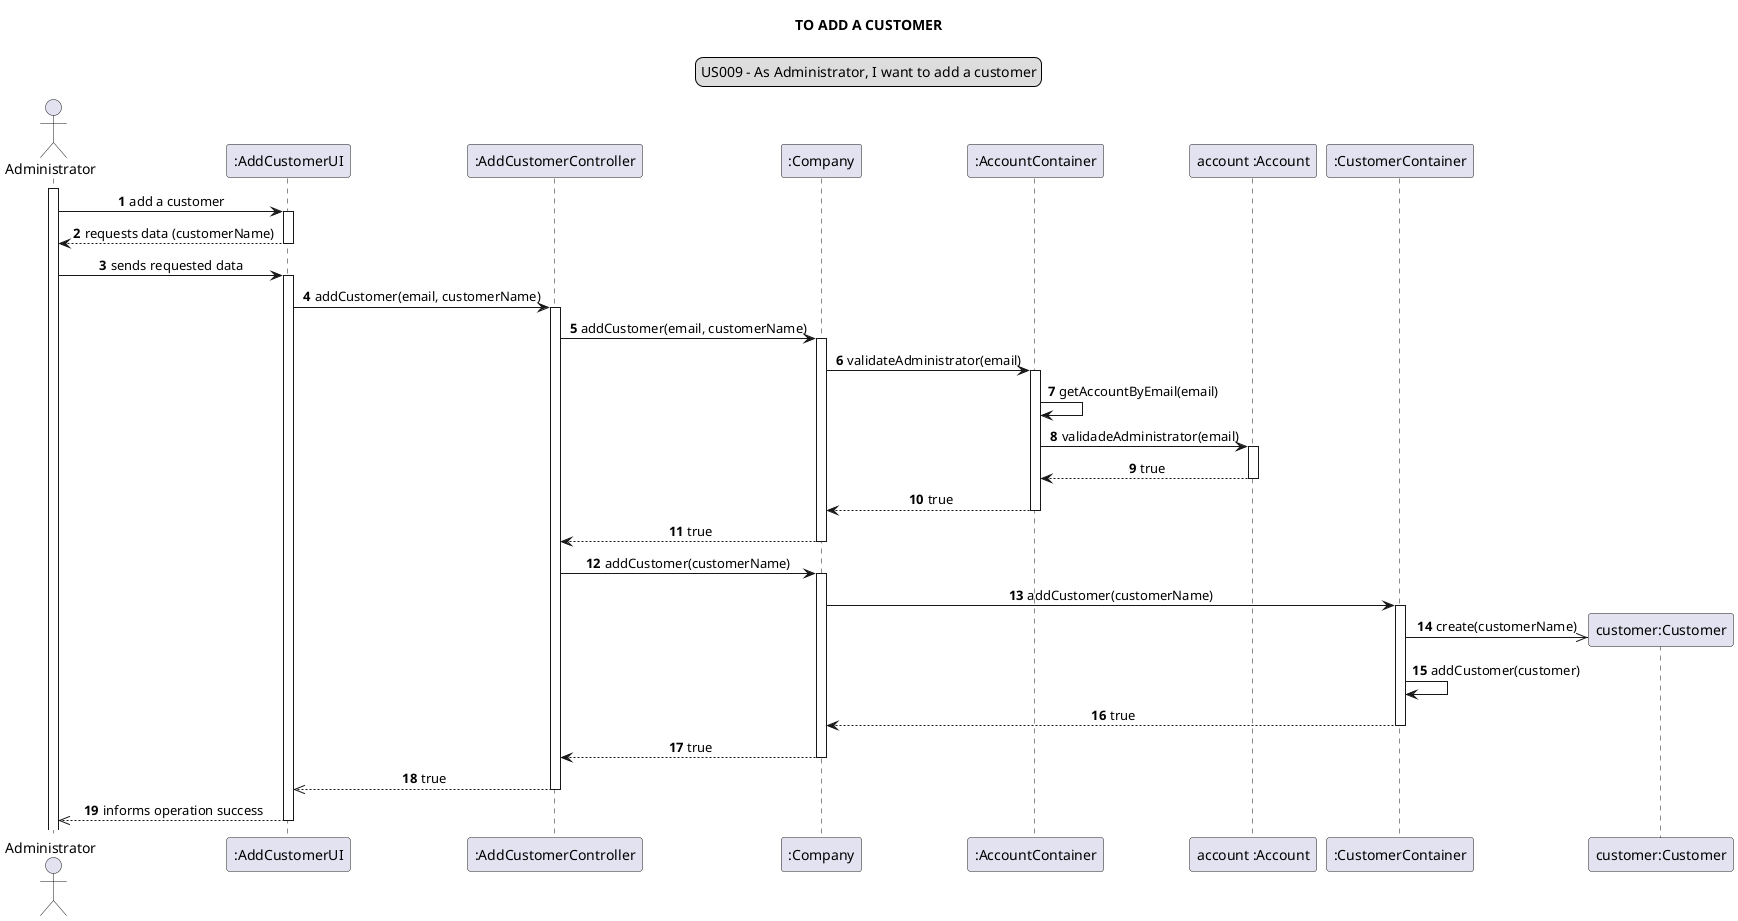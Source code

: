 @startuml
skinparam sequenceMessageAlign center
title TO ADD A CUSTOMER
legend top
US009 - As Administrator, I want to add a customer
end legend
autonumber
actor Administrator
participant ":AddCustomerUI" as ui
participant ":AddCustomerController" as controller
participant ":Company" as company
participant ":AccountContainer" as accContainer
participant "account :Account" as acc
participant ":CustomerContainer" as container
participant "customer:Customer" as customer

activate Administrator
Administrator -> ui: add a customer
activate ui
ui --> Administrator: requests data (customerName)
deactivate ui
Administrator -> ui: sends requested data
activate ui
ui -> controller: addCustomer(email, customerName)
activate controller
controller -> company: addCustomer(email, customerName)
activate company
company -> accContainer: validateAdministrator(email)
activate accContainer
accContainer -> accContainer: getAccountByEmail(email)
accContainer -> acc: validadeAdministrator(email)
activate acc
acc --> accContainer: true
deactivate acc
accContainer --> company: true
deactivate accContainer
company --> controller: true
deactivate company
controller -> company: addCustomer(customerName)
activate company
company -> container: addCustomer(customerName)
create customer
activate container
container ->> customer: create(customerName)
container -> container: addCustomer(customer)
container --> company: true
deactivate container
company --> controller: true
deactivate company


controller -->> ui: true
deactivate controller
ui -->>Administrator: informs operation success
deactivate ui

@enduml